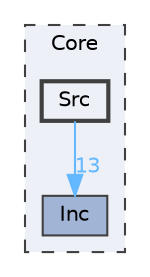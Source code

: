 digraph "Core/Src"
{
 // LATEX_PDF_SIZE
  bgcolor="transparent";
  edge [fontname=Helvetica,fontsize=10,labelfontname=Helvetica,labelfontsize=10];
  node [fontname=Helvetica,fontsize=10,shape=box,height=0.2,width=0.4];
  compound=true
  subgraph clusterdir_c6310732a22f63c0c2fc5595561e68f1 {
    graph [ bgcolor="#edf0f7", pencolor="grey25", label="Core", fontname=Helvetica,fontsize=10 style="filled,dashed", URL="dir_c6310732a22f63c0c2fc5595561e68f1.html",tooltip=""]
  dir_e2489e887f17afa3cbc07a4ec152cdd2 [label="Inc", fillcolor="#a2b4d6", color="grey25", style="filled", URL="dir_e2489e887f17afa3cbc07a4ec152cdd2.html",tooltip=""];
  dir_b596f468b52957496e4f78b80e029268 [label="Src", fillcolor="#edf0f7", color="grey25", style="filled,bold", URL="dir_b596f468b52957496e4f78b80e029268.html",tooltip=""];
  }
  dir_b596f468b52957496e4f78b80e029268->dir_e2489e887f17afa3cbc07a4ec152cdd2 [headlabel="13", labeldistance=1.5 headhref="dir_000034_000008.html" href="dir_000034_000008.html" color="steelblue1" fontcolor="steelblue1"];
}
